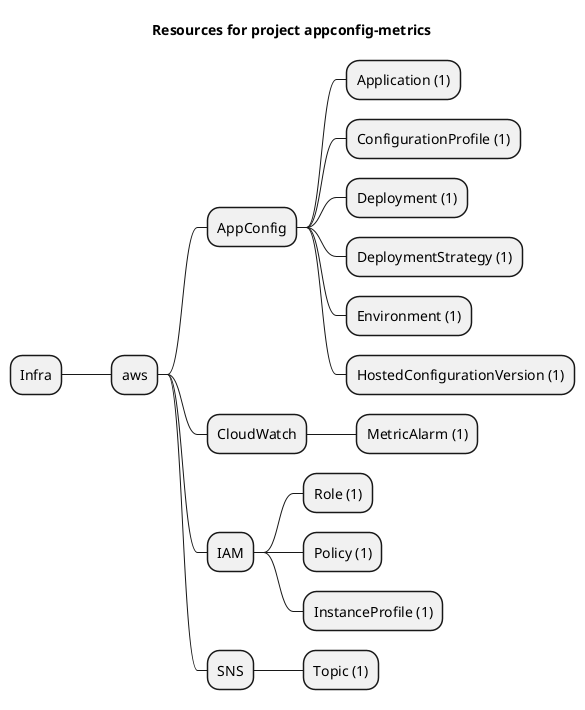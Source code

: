 @startmindmap
title Resources for project appconfig-metrics
skinparam monochrome true
+ Infra
++ aws
+++ AppConfig
++++ Application (1)
++++ ConfigurationProfile (1)
++++ Deployment (1)
++++ DeploymentStrategy (1)
++++ Environment (1)
++++ HostedConfigurationVersion (1)
+++ CloudWatch
++++ MetricAlarm (1)
+++ IAM
++++ Role (1)
++++ Policy (1)
++++ InstanceProfile (1)
+++ SNS
++++ Topic (1)
@endmindmap